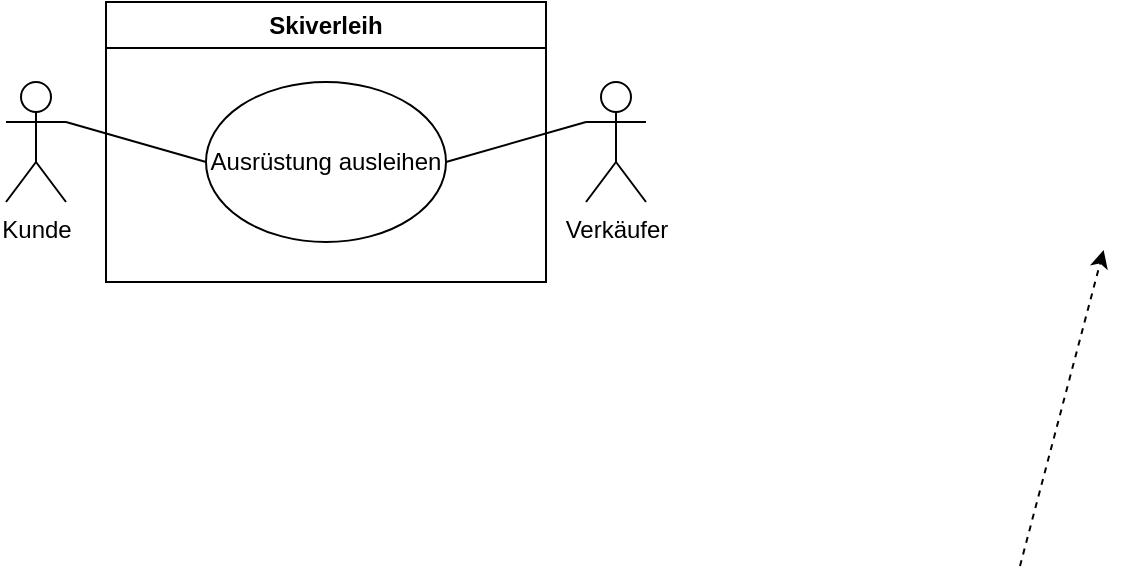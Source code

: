 <mxfile version="22.0.0" type="github">
  <diagram name="Page-1" id="atpHYdcX41WkCeb_qx9v">
    <mxGraphModel dx="1434" dy="720" grid="1" gridSize="10" guides="1" tooltips="1" connect="1" arrows="1" fold="1" page="1" pageScale="1" pageWidth="827" pageHeight="1169" math="0" shadow="0">
      <root>
        <mxCell id="0" />
        <mxCell id="1" parent="0" />
        <mxCell id="tOEbGuFUbsUMXaIYAXdz-1" value="Kunde" style="shape=umlActor;verticalLabelPosition=bottom;verticalAlign=top;html=1;outlineConnect=0;" parent="1" vertex="1">
          <mxGeometry x="30" y="80" width="30" height="60" as="geometry" />
        </mxCell>
        <mxCell id="tOEbGuFUbsUMXaIYAXdz-2" value="Skiverleih" style="swimlane;whiteSpace=wrap;html=1;" parent="1" vertex="1">
          <mxGeometry x="80" y="40" width="220" height="140" as="geometry">
            <mxRectangle x="200" y="100" width="100" height="30" as="alternateBounds" />
          </mxGeometry>
        </mxCell>
        <mxCell id="tOEbGuFUbsUMXaIYAXdz-6" value="Ausrüstung ausleihen" style="ellipse;whiteSpace=wrap;html=1;" parent="tOEbGuFUbsUMXaIYAXdz-2" vertex="1">
          <mxGeometry x="50" y="40" width="120" height="80" as="geometry" />
        </mxCell>
        <mxCell id="4s96S2IBb8-BXKbb9MvU-3" value="" style="endArrow=classic;html=1;rounded=0;dashed=1;entryX=0.45;entryY=1.05;entryDx=0;entryDy=0;entryPerimeter=0;exitX=0.5;exitY=0;exitDx=0;exitDy=0;" parent="tOEbGuFUbsUMXaIYAXdz-2" source="tOEbGuFUbsUMXaIYAXdz-15" edge="1">
          <mxGeometry relative="1" as="geometry">
            <mxPoint x="457" y="282" as="sourcePoint" />
            <mxPoint x="498.81" y="124" as="targetPoint" />
          </mxGeometry>
        </mxCell>
        <mxCell id="tOEbGuFUbsUMXaIYAXdz-3" value="Verkäufer" style="shape=umlActor;verticalLabelPosition=bottom;verticalAlign=top;html=1;outlineConnect=0;" parent="1" vertex="1">
          <mxGeometry x="320" y="80" width="30" height="60" as="geometry" />
        </mxCell>
        <mxCell id="tOEbGuFUbsUMXaIYAXdz-5" value="" style="endArrow=none;html=1;rounded=0;entryX=0;entryY=0.5;entryDx=0;entryDy=0;exitX=1;exitY=0.333;exitDx=0;exitDy=0;exitPerimeter=0;" parent="1" source="tOEbGuFUbsUMXaIYAXdz-1" target="tOEbGuFUbsUMXaIYAXdz-6" edge="1">
          <mxGeometry width="50" height="50" relative="1" as="geometry">
            <mxPoint x="130" y="210" as="sourcePoint" />
            <mxPoint x="230" y="160" as="targetPoint" />
          </mxGeometry>
        </mxCell>
        <mxCell id="tOEbGuFUbsUMXaIYAXdz-11" value="" style="endArrow=none;html=1;rounded=0;entryX=0;entryY=0.333;entryDx=0;entryDy=0;entryPerimeter=0;exitX=1;exitY=0.5;exitDx=0;exitDy=0;" parent="1" source="tOEbGuFUbsUMXaIYAXdz-6" target="tOEbGuFUbsUMXaIYAXdz-3" edge="1">
          <mxGeometry width="50" height="50" relative="1" as="geometry">
            <mxPoint x="470" y="200" as="sourcePoint" />
            <mxPoint x="520" y="150" as="targetPoint" />
          </mxGeometry>
        </mxCell>
      </root>
    </mxGraphModel>
  </diagram>
</mxfile>
